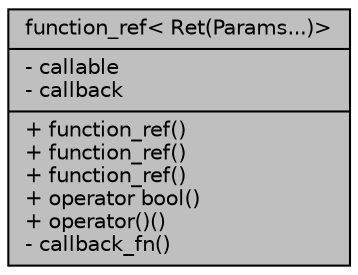 digraph "function_ref&lt; Ret(Params...)&gt;"
{
 // LATEX_PDF_SIZE
  edge [fontname="Helvetica",fontsize="10",labelfontname="Helvetica",labelfontsize="10"];
  node [fontname="Helvetica",fontsize="10",shape=record];
  Node1 [label="{function_ref\< Ret(Params...)\>\n|- callable\l- callback\l|+ function_ref()\l+ function_ref()\l+ function_ref()\l+ operator bool()\l+ operator()()\l- callback_fn()\l}",height=0.2,width=0.4,color="black", fillcolor="grey75", style="filled", fontcolor="black",tooltip=" "];
}
